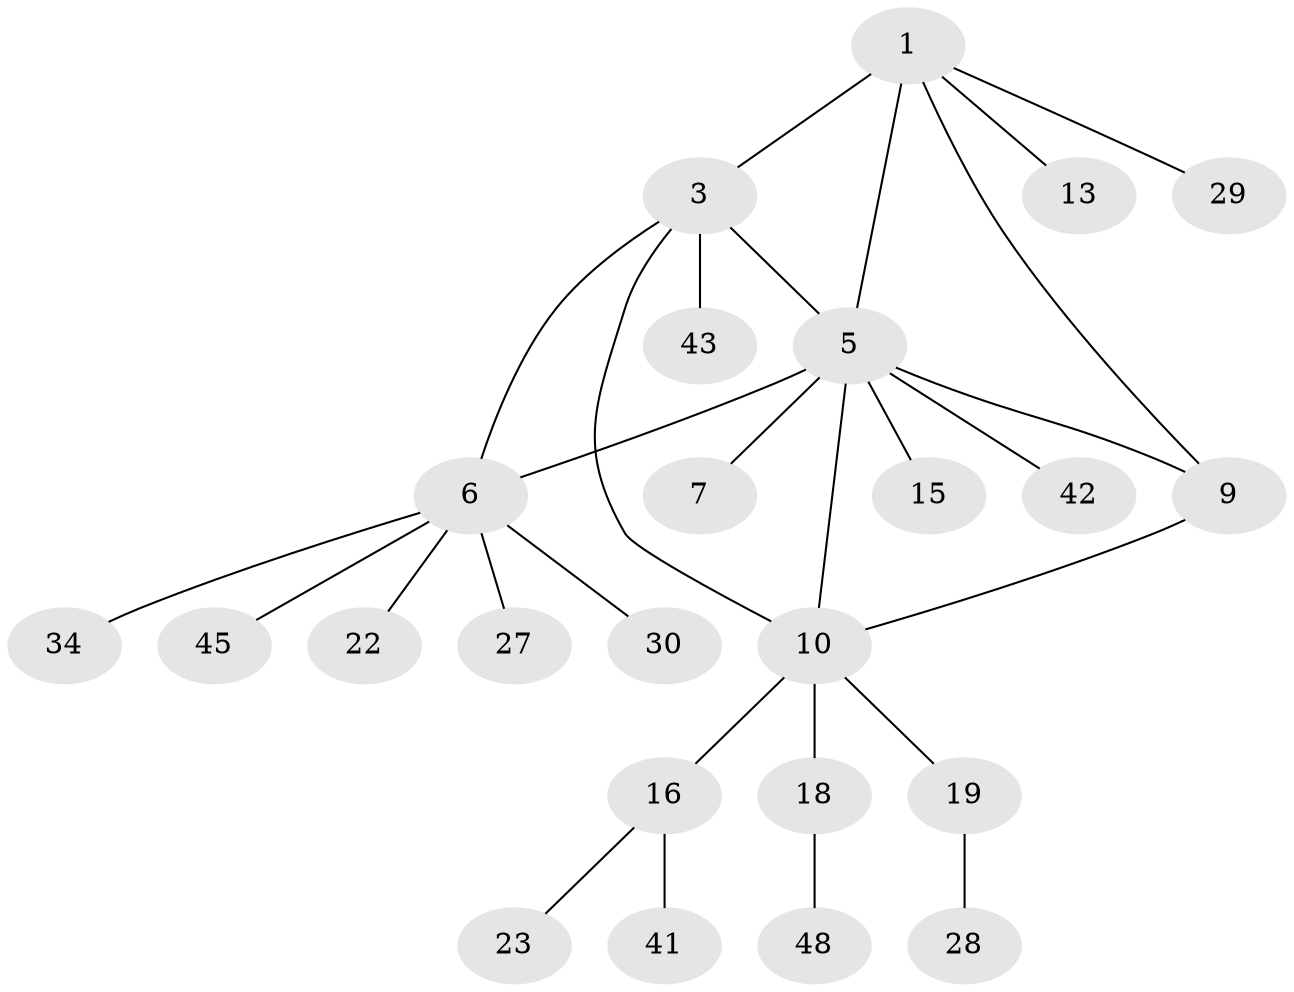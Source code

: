 // original degree distribution, {3: 0.10204081632653061, 6: 0.061224489795918366, 5: 0.02040816326530612, 9: 0.02040816326530612, 2: 0.22448979591836735, 8: 0.04081632653061224, 4: 0.02040816326530612, 1: 0.5102040816326531}
// Generated by graph-tools (version 1.1) at 2025/19/03/04/25 18:19:31]
// undirected, 24 vertices, 28 edges
graph export_dot {
graph [start="1"]
  node [color=gray90,style=filled];
  1 [super="+2"];
  3 [super="+31+38+4+44+14"];
  5 [super="+8+17"];
  6 [super="+26+11+40+32"];
  7 [super="+12"];
  9 [super="+35"];
  10 [super="+25+33"];
  13 [super="+36"];
  15;
  16;
  18;
  19 [super="+21"];
  22;
  23;
  27 [super="+49"];
  28;
  29;
  30;
  34;
  41;
  42;
  43;
  45;
  48;
  1 -- 5 [weight=2];
  1 -- 9;
  1 -- 13;
  1 -- 29;
  1 -- 3;
  3 -- 6 [weight=2];
  3 -- 43;
  3 -- 10;
  3 -- 5 [weight=2];
  5 -- 6;
  5 -- 9;
  5 -- 42;
  5 -- 7;
  5 -- 10 [weight=2];
  5 -- 15;
  6 -- 22;
  6 -- 30;
  6 -- 45;
  6 -- 34;
  6 -- 27;
  9 -- 10;
  10 -- 16;
  10 -- 18;
  10 -- 19;
  16 -- 23;
  16 -- 41;
  18 -- 48;
  19 -- 28;
}
